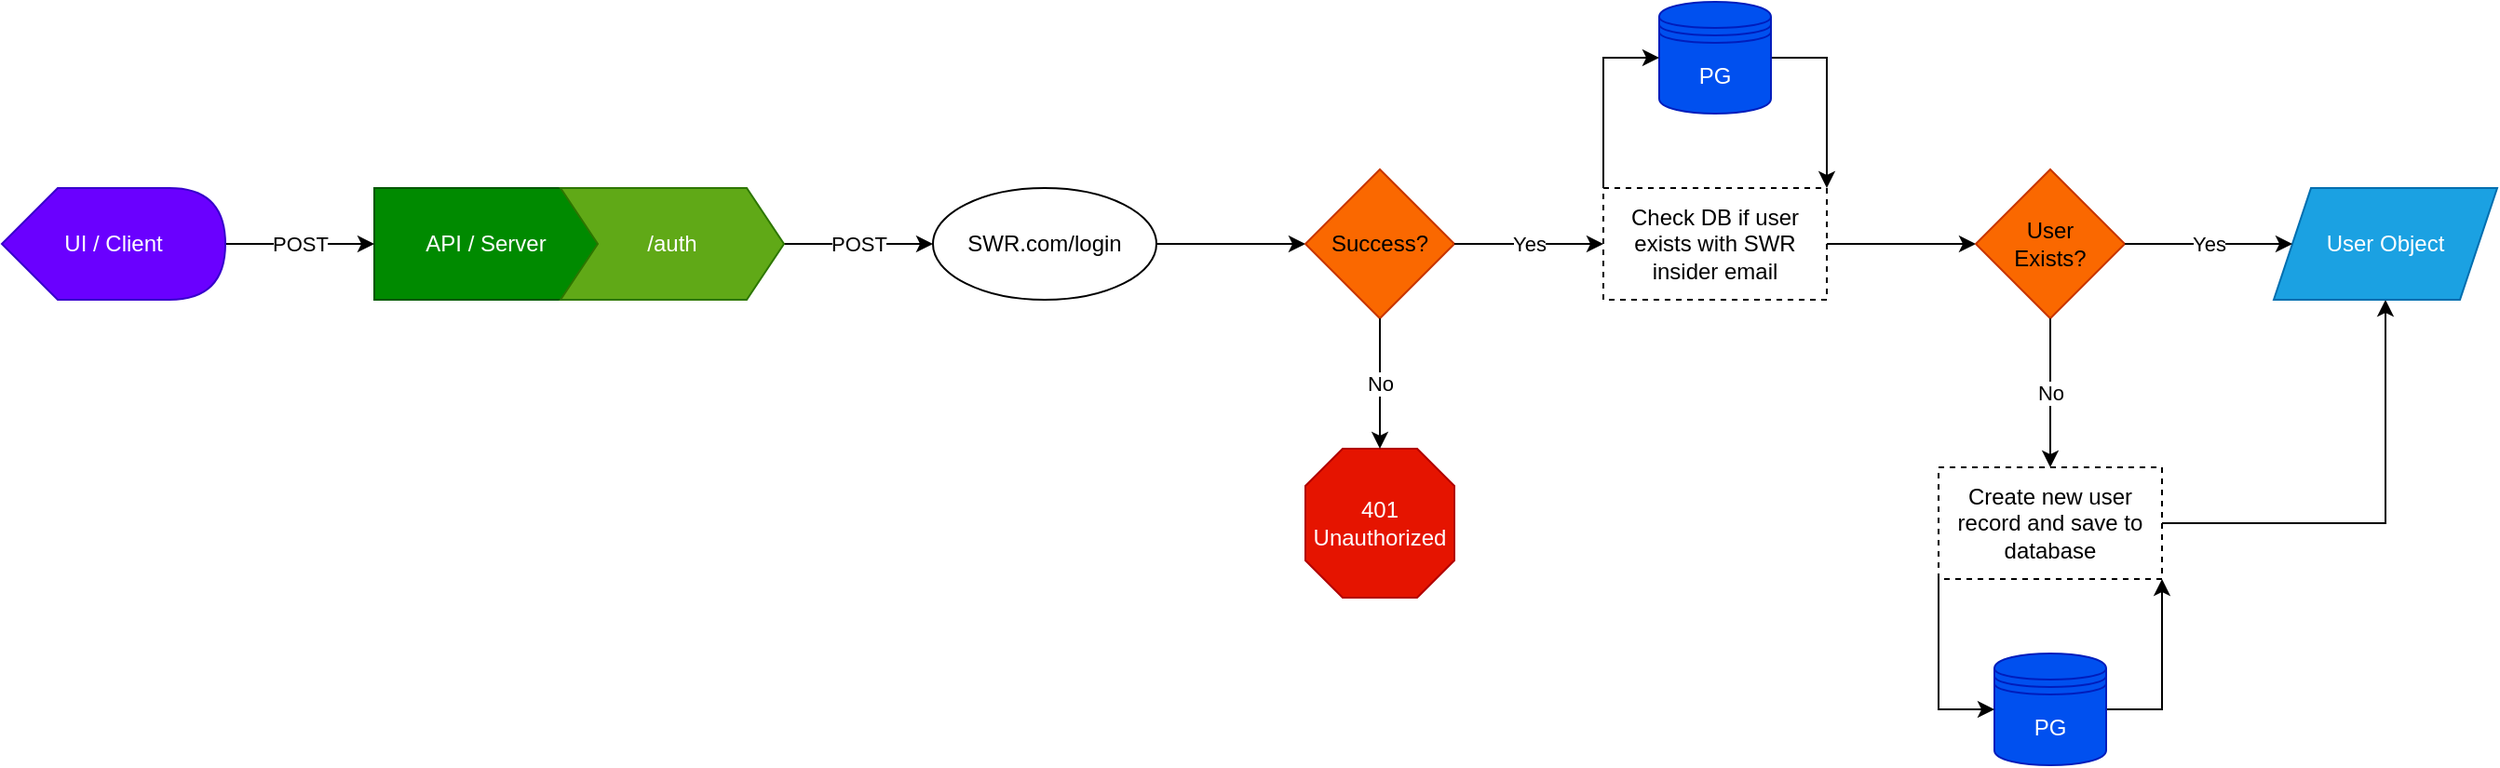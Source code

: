 <mxfile version="20.2.3" type="device"><diagram id="uT7VdFpadkbRcJR9GEGP" name="Page-1"><mxGraphModel dx="2062" dy="1217" grid="1" gridSize="10" guides="1" tooltips="1" connect="1" arrows="1" fold="1" page="1" pageScale="1" pageWidth="850" pageHeight="1100" math="0" shadow="0"><root><mxCell id="0"/><mxCell id="1" parent="0"/><mxCell id="ZuW3GiQq_CwXDDzQ5-BQ-51" style="edgeStyle=orthogonalEdgeStyle;rounded=0;orthogonalLoop=1;jettySize=auto;html=1;exitX=1;exitY=0.5;exitDx=0;exitDy=0;entryX=1;entryY=0;entryDx=0;entryDy=0;" edge="1" parent="1" source="ZuW3GiQq_CwXDDzQ5-BQ-2" target="ZuW3GiQq_CwXDDzQ5-BQ-37"><mxGeometry relative="1" as="geometry"/></mxCell><mxCell id="ZuW3GiQq_CwXDDzQ5-BQ-2" value="PG" style="shape=datastore;whiteSpace=wrap;html=1;fillColor=#0050ef;fontColor=#ffffff;strokeColor=#001DBC;" vertex="1" parent="1"><mxGeometry x="930" y="40" width="60" height="60" as="geometry"/></mxCell><mxCell id="ZuW3GiQq_CwXDDzQ5-BQ-6" value="API / Server" style="rounded=0;whiteSpace=wrap;html=1;fillColor=#008a00;fontColor=#ffffff;strokeColor=#005700;" vertex="1" parent="1"><mxGeometry x="240" y="140" width="120" height="60" as="geometry"/></mxCell><mxCell id="ZuW3GiQq_CwXDDzQ5-BQ-21" value="POST" style="edgeStyle=orthogonalEdgeStyle;rounded=0;orthogonalLoop=1;jettySize=auto;html=1;entryX=0;entryY=0.5;entryDx=0;entryDy=0;" edge="1" parent="1" source="ZuW3GiQq_CwXDDzQ5-BQ-14" target="ZuW3GiQq_CwXDDzQ5-BQ-18"><mxGeometry relative="1" as="geometry"/></mxCell><mxCell id="ZuW3GiQq_CwXDDzQ5-BQ-14" value="/auth" style="shape=step;perimeter=stepPerimeter;whiteSpace=wrap;html=1;fixedSize=1;fillColor=#60a917;fontColor=#ffffff;strokeColor=#2D7600;" vertex="1" parent="1"><mxGeometry x="340" y="140" width="120" height="60" as="geometry"/></mxCell><mxCell id="ZuW3GiQq_CwXDDzQ5-BQ-19" value="POST" style="edgeStyle=orthogonalEdgeStyle;rounded=0;orthogonalLoop=1;jettySize=auto;html=1;entryX=0;entryY=0.5;entryDx=0;entryDy=0;" edge="1" parent="1" source="ZuW3GiQq_CwXDDzQ5-BQ-16" target="ZuW3GiQq_CwXDDzQ5-BQ-6"><mxGeometry relative="1" as="geometry"/></mxCell><mxCell id="ZuW3GiQq_CwXDDzQ5-BQ-16" value="UI / Client" style="shape=display;whiteSpace=wrap;html=1;fillColor=#6a00ff;fontColor=#ffffff;strokeColor=#3700CC;" vertex="1" parent="1"><mxGeometry x="40" y="140" width="120" height="60" as="geometry"/></mxCell><mxCell id="ZuW3GiQq_CwXDDzQ5-BQ-29" style="edgeStyle=orthogonalEdgeStyle;rounded=0;orthogonalLoop=1;jettySize=auto;html=1;entryX=0;entryY=0.5;entryDx=0;entryDy=0;" edge="1" parent="1" source="ZuW3GiQq_CwXDDzQ5-BQ-18" target="ZuW3GiQq_CwXDDzQ5-BQ-28"><mxGeometry relative="1" as="geometry"/></mxCell><mxCell id="ZuW3GiQq_CwXDDzQ5-BQ-18" value="SWR.com/login" style="ellipse;whiteSpace=wrap;html=1;" vertex="1" parent="1"><mxGeometry x="540" y="140" width="120" height="60" as="geometry"/></mxCell><mxCell id="ZuW3GiQq_CwXDDzQ5-BQ-28" value="Success?" style="rhombus;whiteSpace=wrap;html=1;fillColor=#fa6800;fontColor=#000000;strokeColor=#C73500;" vertex="1" parent="1"><mxGeometry x="740" y="130" width="80" height="80" as="geometry"/></mxCell><mxCell id="ZuW3GiQq_CwXDDzQ5-BQ-31" value="401&lt;br&gt;Unauthorized" style="whiteSpace=wrap;html=1;shape=mxgraph.basic.octagon2;align=center;verticalAlign=middle;dx=10;fillColor=#e51400;fontColor=#ffffff;strokeColor=#B20000;" vertex="1" parent="1"><mxGeometry x="740" y="280" width="80" height="80" as="geometry"/></mxCell><mxCell id="ZuW3GiQq_CwXDDzQ5-BQ-33" value="" style="endArrow=classic;html=1;rounded=0;exitX=0.5;exitY=1;exitDx=0;exitDy=0;entryX=0.5;entryY=0;entryDx=0;entryDy=0;entryPerimeter=0;" edge="1" parent="1" source="ZuW3GiQq_CwXDDzQ5-BQ-28" target="ZuW3GiQq_CwXDDzQ5-BQ-31"><mxGeometry relative="1" as="geometry"><mxPoint x="340" y="610" as="sourcePoint"/><mxPoint x="440" y="610" as="targetPoint"/></mxGeometry></mxCell><mxCell id="ZuW3GiQq_CwXDDzQ5-BQ-34" value="No" style="edgeLabel;resizable=0;html=1;align=center;verticalAlign=middle;" connectable="0" vertex="1" parent="ZuW3GiQq_CwXDDzQ5-BQ-33"><mxGeometry relative="1" as="geometry"/></mxCell><mxCell id="ZuW3GiQq_CwXDDzQ5-BQ-50" style="edgeStyle=orthogonalEdgeStyle;rounded=0;orthogonalLoop=1;jettySize=auto;html=1;exitX=0;exitY=0;exitDx=0;exitDy=0;entryX=0;entryY=0.5;entryDx=0;entryDy=0;" edge="1" parent="1" source="ZuW3GiQq_CwXDDzQ5-BQ-37" target="ZuW3GiQq_CwXDDzQ5-BQ-2"><mxGeometry relative="1" as="geometry"><Array as="points"><mxPoint x="900" y="70"/></Array></mxGeometry></mxCell><mxCell id="ZuW3GiQq_CwXDDzQ5-BQ-52" style="edgeStyle=orthogonalEdgeStyle;rounded=0;orthogonalLoop=1;jettySize=auto;html=1;entryX=0;entryY=0.5;entryDx=0;entryDy=0;" edge="1" parent="1" source="ZuW3GiQq_CwXDDzQ5-BQ-37" target="ZuW3GiQq_CwXDDzQ5-BQ-43"><mxGeometry relative="1" as="geometry"/></mxCell><mxCell id="ZuW3GiQq_CwXDDzQ5-BQ-37" value="Check DB if user exists with SWR insider email" style="rounded=0;whiteSpace=wrap;html=1;dashed=1;" vertex="1" parent="1"><mxGeometry x="900" y="140" width="120" height="60" as="geometry"/></mxCell><mxCell id="ZuW3GiQq_CwXDDzQ5-BQ-40" value="" style="endArrow=classic;html=1;rounded=0;exitX=1;exitY=0.5;exitDx=0;exitDy=0;entryX=0;entryY=0.5;entryDx=0;entryDy=0;" edge="1" parent="1" source="ZuW3GiQq_CwXDDzQ5-BQ-28" target="ZuW3GiQq_CwXDDzQ5-BQ-37"><mxGeometry relative="1" as="geometry"><mxPoint x="910" y="270" as="sourcePoint"/><mxPoint x="910" y="350" as="targetPoint"/></mxGeometry></mxCell><mxCell id="ZuW3GiQq_CwXDDzQ5-BQ-41" value="Yes" style="edgeLabel;resizable=0;html=1;align=center;verticalAlign=middle;" connectable="0" vertex="1" parent="ZuW3GiQq_CwXDDzQ5-BQ-40"><mxGeometry relative="1" as="geometry"/></mxCell><mxCell id="ZuW3GiQq_CwXDDzQ5-BQ-43" value="User&lt;br&gt;Exists?" style="rhombus;whiteSpace=wrap;html=1;fillColor=#fa6800;fontColor=#000000;strokeColor=#C73500;" vertex="1" parent="1"><mxGeometry x="1100" y="130" width="80" height="80" as="geometry"/></mxCell><mxCell id="ZuW3GiQq_CwXDDzQ5-BQ-57" style="edgeStyle=orthogonalEdgeStyle;rounded=0;orthogonalLoop=1;jettySize=auto;html=1;exitX=1;exitY=0.5;exitDx=0;exitDy=0;entryX=1;entryY=1;entryDx=0;entryDy=0;" edge="1" parent="1" source="ZuW3GiQq_CwXDDzQ5-BQ-45" target="ZuW3GiQq_CwXDDzQ5-BQ-53"><mxGeometry relative="1" as="geometry"><Array as="points"><mxPoint x="1200" y="420"/></Array></mxGeometry></mxCell><mxCell id="ZuW3GiQq_CwXDDzQ5-BQ-45" value="PG" style="shape=datastore;whiteSpace=wrap;html=1;fillColor=#0050ef;fontColor=#ffffff;strokeColor=#001DBC;" vertex="1" parent="1"><mxGeometry x="1110" y="390" width="60" height="60" as="geometry"/></mxCell><mxCell id="ZuW3GiQq_CwXDDzQ5-BQ-56" style="edgeStyle=orthogonalEdgeStyle;rounded=0;orthogonalLoop=1;jettySize=auto;html=1;exitX=0;exitY=1;exitDx=0;exitDy=0;entryX=0;entryY=0.5;entryDx=0;entryDy=0;" edge="1" parent="1" source="ZuW3GiQq_CwXDDzQ5-BQ-53" target="ZuW3GiQq_CwXDDzQ5-BQ-45"><mxGeometry relative="1" as="geometry"/></mxCell><mxCell id="ZuW3GiQq_CwXDDzQ5-BQ-66" style="edgeStyle=orthogonalEdgeStyle;rounded=0;orthogonalLoop=1;jettySize=auto;html=1;exitX=1;exitY=0.5;exitDx=0;exitDy=0;entryX=0.5;entryY=1;entryDx=0;entryDy=0;" edge="1" parent="1" source="ZuW3GiQq_CwXDDzQ5-BQ-53" target="ZuW3GiQq_CwXDDzQ5-BQ-60"><mxGeometry relative="1" as="geometry"/></mxCell><mxCell id="ZuW3GiQq_CwXDDzQ5-BQ-53" value="Create new user record and save to database" style="rounded=0;whiteSpace=wrap;html=1;dashed=1;" vertex="1" parent="1"><mxGeometry x="1080" y="290" width="120" height="60" as="geometry"/></mxCell><mxCell id="ZuW3GiQq_CwXDDzQ5-BQ-54" value="" style="endArrow=classic;html=1;rounded=0;exitX=0.5;exitY=1;exitDx=0;exitDy=0;entryX=0.5;entryY=0;entryDx=0;entryDy=0;" edge="1" parent="1" source="ZuW3GiQq_CwXDDzQ5-BQ-43" target="ZuW3GiQq_CwXDDzQ5-BQ-53"><mxGeometry relative="1" as="geometry"><mxPoint x="790" y="220" as="sourcePoint"/><mxPoint x="790" y="290" as="targetPoint"/></mxGeometry></mxCell><mxCell id="ZuW3GiQq_CwXDDzQ5-BQ-55" value="No" style="edgeLabel;resizable=0;html=1;align=center;verticalAlign=middle;" connectable="0" vertex="1" parent="ZuW3GiQq_CwXDDzQ5-BQ-54"><mxGeometry relative="1" as="geometry"/></mxCell><mxCell id="ZuW3GiQq_CwXDDzQ5-BQ-60" value="User Object" style="shape=parallelogram;perimeter=parallelogramPerimeter;whiteSpace=wrap;html=1;fixedSize=1;fillColor=#1ba1e2;fontColor=#ffffff;strokeColor=#006EAF;" vertex="1" parent="1"><mxGeometry x="1260" y="140" width="120" height="60" as="geometry"/></mxCell><mxCell id="ZuW3GiQq_CwXDDzQ5-BQ-61" value="" style="endArrow=classic;html=1;rounded=0;entryX=0;entryY=0.5;entryDx=0;entryDy=0;exitX=1;exitY=0.5;exitDx=0;exitDy=0;" edge="1" parent="1" source="ZuW3GiQq_CwXDDzQ5-BQ-43" target="ZuW3GiQq_CwXDDzQ5-BQ-60"><mxGeometry relative="1" as="geometry"><mxPoint x="1210" y="110" as="sourcePoint"/><mxPoint x="910" y="180" as="targetPoint"/></mxGeometry></mxCell><mxCell id="ZuW3GiQq_CwXDDzQ5-BQ-62" value="Yes" style="edgeLabel;resizable=0;html=1;align=center;verticalAlign=middle;" connectable="0" vertex="1" parent="ZuW3GiQq_CwXDDzQ5-BQ-61"><mxGeometry relative="1" as="geometry"/></mxCell></root></mxGraphModel></diagram></mxfile>